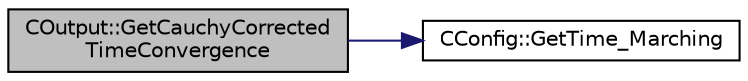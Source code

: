 digraph "COutput::GetCauchyCorrectedTimeConvergence"
{
 // LATEX_PDF_SIZE
  edge [fontname="Helvetica",fontsize="10",labelfontname="Helvetica",labelfontsize="10"];
  node [fontname="Helvetica",fontsize="10",shape=record];
  rankdir="LR";
  Node1 [label="COutput::GetCauchyCorrected\lTimeConvergence",height=0.2,width=0.4,color="black", fillcolor="grey75", style="filled", fontcolor="black",tooltip="Get convergence time convergence of the specified windowed-time-averaged ouput of the problem...."];
  Node1 -> Node2 [color="midnightblue",fontsize="10",style="solid",fontname="Helvetica"];
  Node2 [label="CConfig::GetTime_Marching",height=0.2,width=0.4,color="black", fillcolor="white", style="filled",URL="$classCConfig.html#ac47e04d76ce865893a94dcedd3c9b6a5",tooltip="Provides information about the time integration, and change the write in the output files information..."];
}
